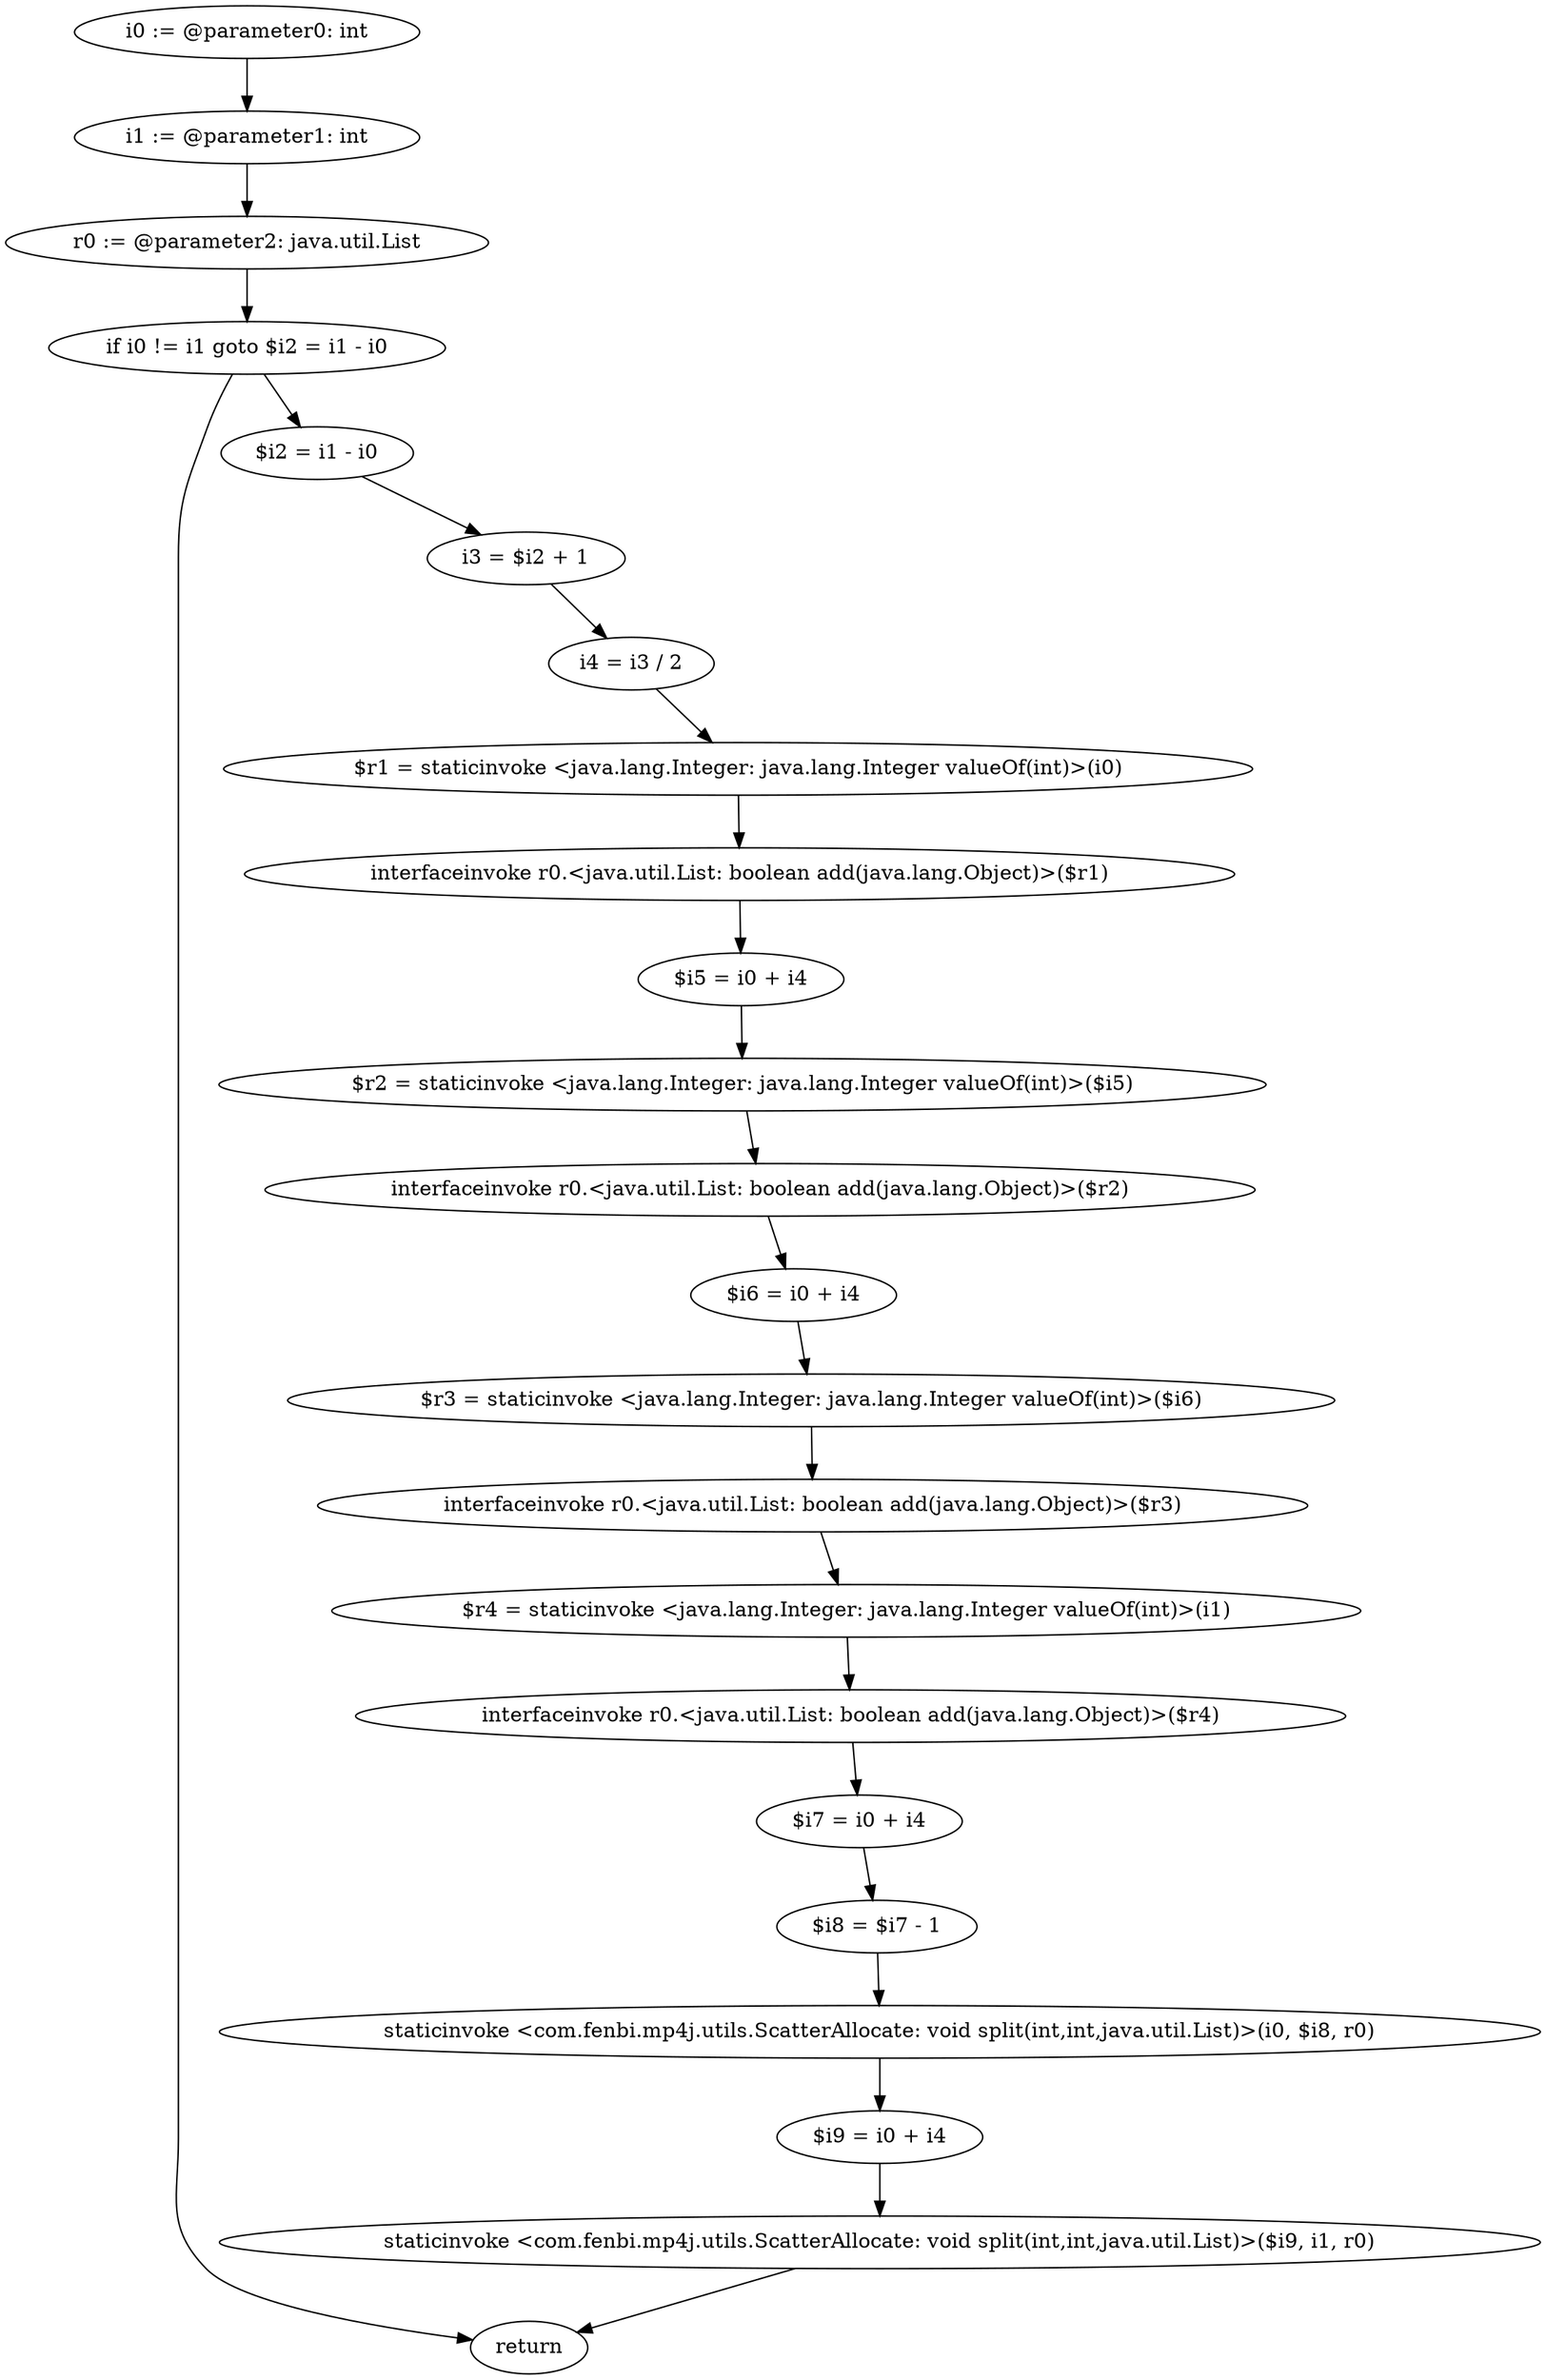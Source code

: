 digraph "unitGraph" {
    "i0 := @parameter0: int"
    "i1 := @parameter1: int"
    "r0 := @parameter2: java.util.List"
    "if i0 != i1 goto $i2 = i1 - i0"
    "return"
    "$i2 = i1 - i0"
    "i3 = $i2 + 1"
    "i4 = i3 / 2"
    "$r1 = staticinvoke <java.lang.Integer: java.lang.Integer valueOf(int)>(i0)"
    "interfaceinvoke r0.<java.util.List: boolean add(java.lang.Object)>($r1)"
    "$i5 = i0 + i4"
    "$r2 = staticinvoke <java.lang.Integer: java.lang.Integer valueOf(int)>($i5)"
    "interfaceinvoke r0.<java.util.List: boolean add(java.lang.Object)>($r2)"
    "$i6 = i0 + i4"
    "$r3 = staticinvoke <java.lang.Integer: java.lang.Integer valueOf(int)>($i6)"
    "interfaceinvoke r0.<java.util.List: boolean add(java.lang.Object)>($r3)"
    "$r4 = staticinvoke <java.lang.Integer: java.lang.Integer valueOf(int)>(i1)"
    "interfaceinvoke r0.<java.util.List: boolean add(java.lang.Object)>($r4)"
    "$i7 = i0 + i4"
    "$i8 = $i7 - 1"
    "staticinvoke <com.fenbi.mp4j.utils.ScatterAllocate: void split(int,int,java.util.List)>(i0, $i8, r0)"
    "$i9 = i0 + i4"
    "staticinvoke <com.fenbi.mp4j.utils.ScatterAllocate: void split(int,int,java.util.List)>($i9, i1, r0)"
    "i0 := @parameter0: int"->"i1 := @parameter1: int";
    "i1 := @parameter1: int"->"r0 := @parameter2: java.util.List";
    "r0 := @parameter2: java.util.List"->"if i0 != i1 goto $i2 = i1 - i0";
    "if i0 != i1 goto $i2 = i1 - i0"->"return";
    "if i0 != i1 goto $i2 = i1 - i0"->"$i2 = i1 - i0";
    "$i2 = i1 - i0"->"i3 = $i2 + 1";
    "i3 = $i2 + 1"->"i4 = i3 / 2";
    "i4 = i3 / 2"->"$r1 = staticinvoke <java.lang.Integer: java.lang.Integer valueOf(int)>(i0)";
    "$r1 = staticinvoke <java.lang.Integer: java.lang.Integer valueOf(int)>(i0)"->"interfaceinvoke r0.<java.util.List: boolean add(java.lang.Object)>($r1)";
    "interfaceinvoke r0.<java.util.List: boolean add(java.lang.Object)>($r1)"->"$i5 = i0 + i4";
    "$i5 = i0 + i4"->"$r2 = staticinvoke <java.lang.Integer: java.lang.Integer valueOf(int)>($i5)";
    "$r2 = staticinvoke <java.lang.Integer: java.lang.Integer valueOf(int)>($i5)"->"interfaceinvoke r0.<java.util.List: boolean add(java.lang.Object)>($r2)";
    "interfaceinvoke r0.<java.util.List: boolean add(java.lang.Object)>($r2)"->"$i6 = i0 + i4";
    "$i6 = i0 + i4"->"$r3 = staticinvoke <java.lang.Integer: java.lang.Integer valueOf(int)>($i6)";
    "$r3 = staticinvoke <java.lang.Integer: java.lang.Integer valueOf(int)>($i6)"->"interfaceinvoke r0.<java.util.List: boolean add(java.lang.Object)>($r3)";
    "interfaceinvoke r0.<java.util.List: boolean add(java.lang.Object)>($r3)"->"$r4 = staticinvoke <java.lang.Integer: java.lang.Integer valueOf(int)>(i1)";
    "$r4 = staticinvoke <java.lang.Integer: java.lang.Integer valueOf(int)>(i1)"->"interfaceinvoke r0.<java.util.List: boolean add(java.lang.Object)>($r4)";
    "interfaceinvoke r0.<java.util.List: boolean add(java.lang.Object)>($r4)"->"$i7 = i0 + i4";
    "$i7 = i0 + i4"->"$i8 = $i7 - 1";
    "$i8 = $i7 - 1"->"staticinvoke <com.fenbi.mp4j.utils.ScatterAllocate: void split(int,int,java.util.List)>(i0, $i8, r0)";
    "staticinvoke <com.fenbi.mp4j.utils.ScatterAllocate: void split(int,int,java.util.List)>(i0, $i8, r0)"->"$i9 = i0 + i4";
    "$i9 = i0 + i4"->"staticinvoke <com.fenbi.mp4j.utils.ScatterAllocate: void split(int,int,java.util.List)>($i9, i1, r0)";
    "staticinvoke <com.fenbi.mp4j.utils.ScatterAllocate: void split(int,int,java.util.List)>($i9, i1, r0)"->"return";
}
